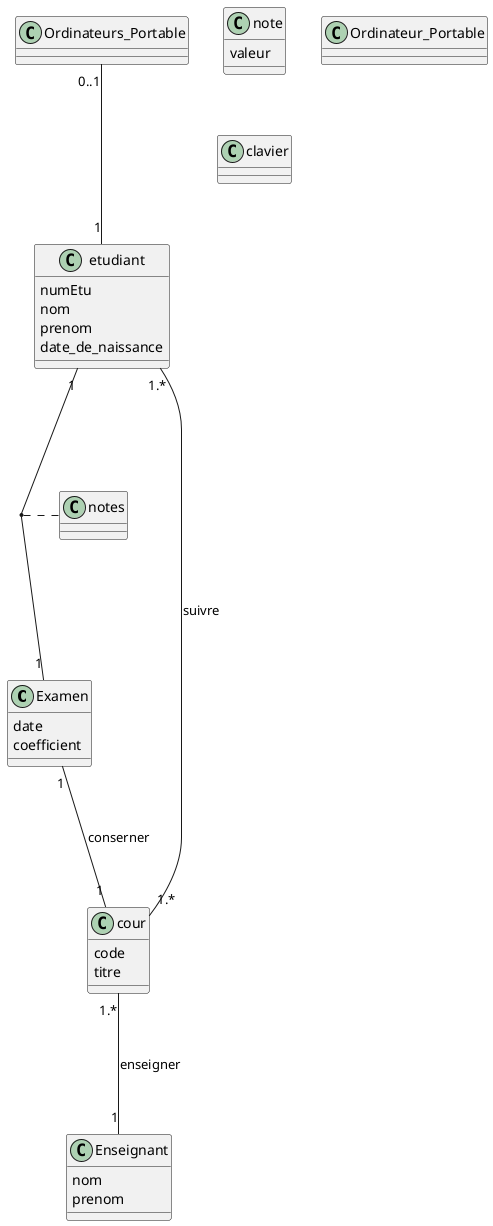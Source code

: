 
@startuml

class Examen
{
  date
  coefficient
}

class Enseignant
{
  nom
  prenom
}

class etudiant
{
  numEtu
  nom
  prenom
  date_de_naissance
}

class cour
{
  code
  titre
}

etudiant "1" --- "1" Examen
(etudiant, Examen) . notes

etudiant "1.*" --- "1.*" cour : suivre

Examen "1" --- "1" cour : conserner

cour "1.*" --- "1" Enseignant : enseigner

class note
{
  valeur
}

'----------------------------------


class Ordinateur_Portable

class clavier

Ordinateurs_Portable "0..1" --- "1" etudiant

@enduml
